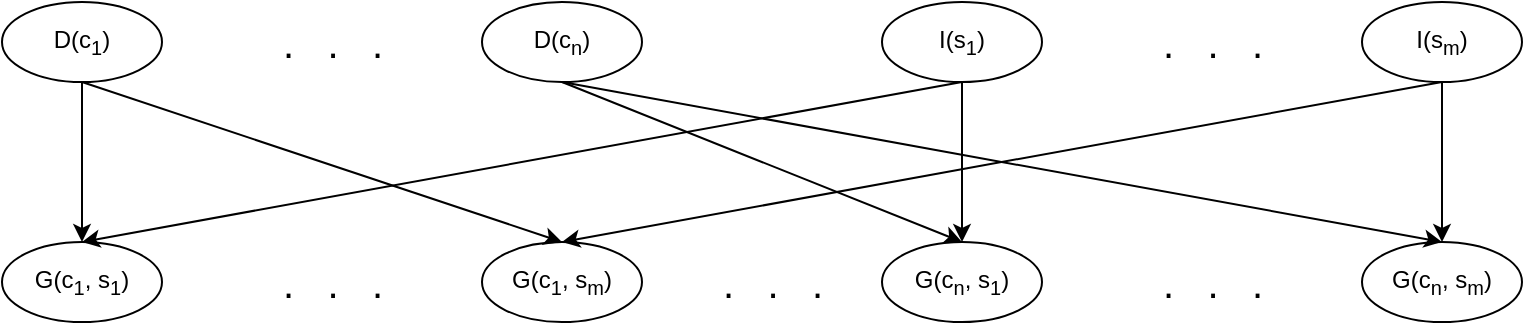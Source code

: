 <mxfile version="13.6.2" type="device"><diagram id="a3sI23sEta_6AUB41Wzv" name="Page-1"><mxGraphModel dx="1350" dy="816" grid="1" gridSize="10" guides="1" tooltips="1" connect="1" arrows="1" fold="1" page="1" pageScale="1" pageWidth="850" pageHeight="1100" math="0" shadow="0"><root><mxCell id="0"/><mxCell id="1" parent="0"/><mxCell id="XSVEaX9Mso--vEd_074C-1" value="D(c&lt;sub&gt;1&lt;/sub&gt;)" style="ellipse;whiteSpace=wrap;html=1;" vertex="1" parent="1"><mxGeometry y="40" width="80" height="40" as="geometry"/></mxCell><mxCell id="XSVEaX9Mso--vEd_074C-3" value="D(c&lt;sub&gt;n&lt;/sub&gt;)" style="ellipse;whiteSpace=wrap;html=1;" vertex="1" parent="1"><mxGeometry x="240" y="40" width="80" height="40" as="geometry"/></mxCell><mxCell id="XSVEaX9Mso--vEd_074C-4" value="&lt;font style=&quot;font-size: 20px&quot;&gt;.&amp;nbsp; &amp;nbsp;.&amp;nbsp; &amp;nbsp;.&lt;/font&gt;" style="text;html=1;align=center;verticalAlign=middle;resizable=0;points=[];autosize=1;" vertex="1" parent="1"><mxGeometry x="130" y="50" width="70" height="20" as="geometry"/></mxCell><mxCell id="XSVEaX9Mso--vEd_074C-5" value="I(s&lt;sub&gt;1&lt;/sub&gt;)" style="ellipse;whiteSpace=wrap;html=1;" vertex="1" parent="1"><mxGeometry x="440" y="40" width="80" height="40" as="geometry"/></mxCell><mxCell id="XSVEaX9Mso--vEd_074C-6" value="I(s&lt;sub&gt;m&lt;/sub&gt;)" style="ellipse;whiteSpace=wrap;html=1;" vertex="1" parent="1"><mxGeometry x="680" y="40" width="80" height="40" as="geometry"/></mxCell><mxCell id="XSVEaX9Mso--vEd_074C-7" value="&lt;font style=&quot;font-size: 20px&quot;&gt;.&amp;nbsp; &amp;nbsp;.&amp;nbsp; &amp;nbsp;.&lt;/font&gt;" style="text;html=1;align=center;verticalAlign=middle;resizable=0;points=[];autosize=1;" vertex="1" parent="1"><mxGeometry x="570" y="50" width="70" height="20" as="geometry"/></mxCell><mxCell id="XSVEaX9Mso--vEd_074C-11" value="G(c&lt;sub&gt;1&lt;/sub&gt;, s&lt;sub&gt;1&lt;/sub&gt;)" style="ellipse;whiteSpace=wrap;html=1;" vertex="1" parent="1"><mxGeometry y="160" width="80" height="40" as="geometry"/></mxCell><mxCell id="XSVEaX9Mso--vEd_074C-13" value="&lt;font style=&quot;font-size: 20px&quot;&gt;.&amp;nbsp; &amp;nbsp;.&amp;nbsp; &amp;nbsp;.&lt;/font&gt;" style="text;html=1;align=center;verticalAlign=middle;resizable=0;points=[];autosize=1;" vertex="1" parent="1"><mxGeometry x="130" y="170" width="70" height="20" as="geometry"/></mxCell><mxCell id="XSVEaX9Mso--vEd_074C-14" value="G(c&lt;sub&gt;1&lt;/sub&gt;, s&lt;sub&gt;m&lt;/sub&gt;)" style="ellipse;whiteSpace=wrap;html=1;" vertex="1" parent="1"><mxGeometry x="240" y="160" width="80" height="40" as="geometry"/></mxCell><mxCell id="XSVEaX9Mso--vEd_074C-15" value="" style="endArrow=classic;html=1;exitX=0.5;exitY=1;exitDx=0;exitDy=0;entryX=0.5;entryY=0;entryDx=0;entryDy=0;" edge="1" parent="1" source="XSVEaX9Mso--vEd_074C-1" target="XSVEaX9Mso--vEd_074C-11"><mxGeometry width="50" height="50" relative="1" as="geometry"><mxPoint x="400" y="440" as="sourcePoint"/><mxPoint x="450" y="390" as="targetPoint"/></mxGeometry></mxCell><mxCell id="XSVEaX9Mso--vEd_074C-16" value="" style="endArrow=classic;html=1;exitX=0.5;exitY=1;exitDx=0;exitDy=0;entryX=0.5;entryY=0;entryDx=0;entryDy=0;" edge="1" parent="1" source="XSVEaX9Mso--vEd_074C-1" target="XSVEaX9Mso--vEd_074C-14"><mxGeometry width="50" height="50" relative="1" as="geometry"><mxPoint x="400" y="440" as="sourcePoint"/><mxPoint x="450" y="390" as="targetPoint"/></mxGeometry></mxCell><mxCell id="XSVEaX9Mso--vEd_074C-17" value="" style="endArrow=classic;html=1;exitX=0.5;exitY=1;exitDx=0;exitDy=0;entryX=0.5;entryY=0;entryDx=0;entryDy=0;" edge="1" parent="1" source="XSVEaX9Mso--vEd_074C-5" target="XSVEaX9Mso--vEd_074C-11"><mxGeometry width="50" height="50" relative="1" as="geometry"><mxPoint x="400" y="440" as="sourcePoint"/><mxPoint x="450" y="390" as="targetPoint"/></mxGeometry></mxCell><mxCell id="XSVEaX9Mso--vEd_074C-18" value="" style="endArrow=classic;html=1;exitX=0.5;exitY=1;exitDx=0;exitDy=0;entryX=0.5;entryY=0;entryDx=0;entryDy=0;" edge="1" parent="1" source="XSVEaX9Mso--vEd_074C-6" target="XSVEaX9Mso--vEd_074C-14"><mxGeometry width="50" height="50" relative="1" as="geometry"><mxPoint x="400" y="440" as="sourcePoint"/><mxPoint x="450" y="390" as="targetPoint"/></mxGeometry></mxCell><mxCell id="XSVEaX9Mso--vEd_074C-19" value="G(c&lt;sub&gt;n&lt;/sub&gt;, s&lt;sub&gt;1&lt;/sub&gt;)" style="ellipse;whiteSpace=wrap;html=1;" vertex="1" parent="1"><mxGeometry x="440" y="160" width="80" height="40" as="geometry"/></mxCell><mxCell id="XSVEaX9Mso--vEd_074C-20" value="&lt;font style=&quot;font-size: 20px&quot;&gt;.&amp;nbsp; &amp;nbsp;.&amp;nbsp; &amp;nbsp;.&lt;/font&gt;" style="text;html=1;align=center;verticalAlign=middle;resizable=0;points=[];autosize=1;" vertex="1" parent="1"><mxGeometry x="570" y="170" width="70" height="20" as="geometry"/></mxCell><mxCell id="XSVEaX9Mso--vEd_074C-21" value="G(c&lt;sub&gt;n&lt;/sub&gt;, s&lt;sub&gt;m&lt;/sub&gt;)" style="ellipse;whiteSpace=wrap;html=1;" vertex="1" parent="1"><mxGeometry x="680" y="160" width="80" height="40" as="geometry"/></mxCell><mxCell id="XSVEaX9Mso--vEd_074C-22" value="&lt;font style=&quot;font-size: 20px&quot;&gt;.&amp;nbsp; &amp;nbsp;.&amp;nbsp; &amp;nbsp;.&lt;/font&gt;" style="text;html=1;align=center;verticalAlign=middle;resizable=0;points=[];autosize=1;" vertex="1" parent="1"><mxGeometry x="350" y="170" width="70" height="20" as="geometry"/></mxCell><mxCell id="XSVEaX9Mso--vEd_074C-23" value="" style="endArrow=classic;html=1;exitX=0.5;exitY=1;exitDx=0;exitDy=0;entryX=0.5;entryY=0;entryDx=0;entryDy=0;" edge="1" parent="1" source="XSVEaX9Mso--vEd_074C-3" target="XSVEaX9Mso--vEd_074C-19"><mxGeometry width="50" height="50" relative="1" as="geometry"><mxPoint x="400" y="440" as="sourcePoint"/><mxPoint x="450" y="390" as="targetPoint"/></mxGeometry></mxCell><mxCell id="XSVEaX9Mso--vEd_074C-24" value="" style="endArrow=classic;html=1;exitX=0.5;exitY=1;exitDx=0;exitDy=0;entryX=0.5;entryY=0;entryDx=0;entryDy=0;" edge="1" parent="1" source="XSVEaX9Mso--vEd_074C-3" target="XSVEaX9Mso--vEd_074C-21"><mxGeometry width="50" height="50" relative="1" as="geometry"><mxPoint x="400" y="440" as="sourcePoint"/><mxPoint x="450" y="390" as="targetPoint"/></mxGeometry></mxCell><mxCell id="XSVEaX9Mso--vEd_074C-25" value="" style="endArrow=classic;html=1;exitX=0.5;exitY=1;exitDx=0;exitDy=0;entryX=0.5;entryY=0;entryDx=0;entryDy=0;" edge="1" parent="1" source="XSVEaX9Mso--vEd_074C-5" target="XSVEaX9Mso--vEd_074C-19"><mxGeometry width="50" height="50" relative="1" as="geometry"><mxPoint x="400" y="440" as="sourcePoint"/><mxPoint x="450" y="390" as="targetPoint"/></mxGeometry></mxCell><mxCell id="XSVEaX9Mso--vEd_074C-26" value="" style="endArrow=classic;html=1;exitX=0.5;exitY=1;exitDx=0;exitDy=0;entryX=0.5;entryY=0;entryDx=0;entryDy=0;" edge="1" parent="1" source="XSVEaX9Mso--vEd_074C-6" target="XSVEaX9Mso--vEd_074C-21"><mxGeometry width="50" height="50" relative="1" as="geometry"><mxPoint x="400" y="440" as="sourcePoint"/><mxPoint x="450" y="390" as="targetPoint"/></mxGeometry></mxCell></root></mxGraphModel></diagram></mxfile>